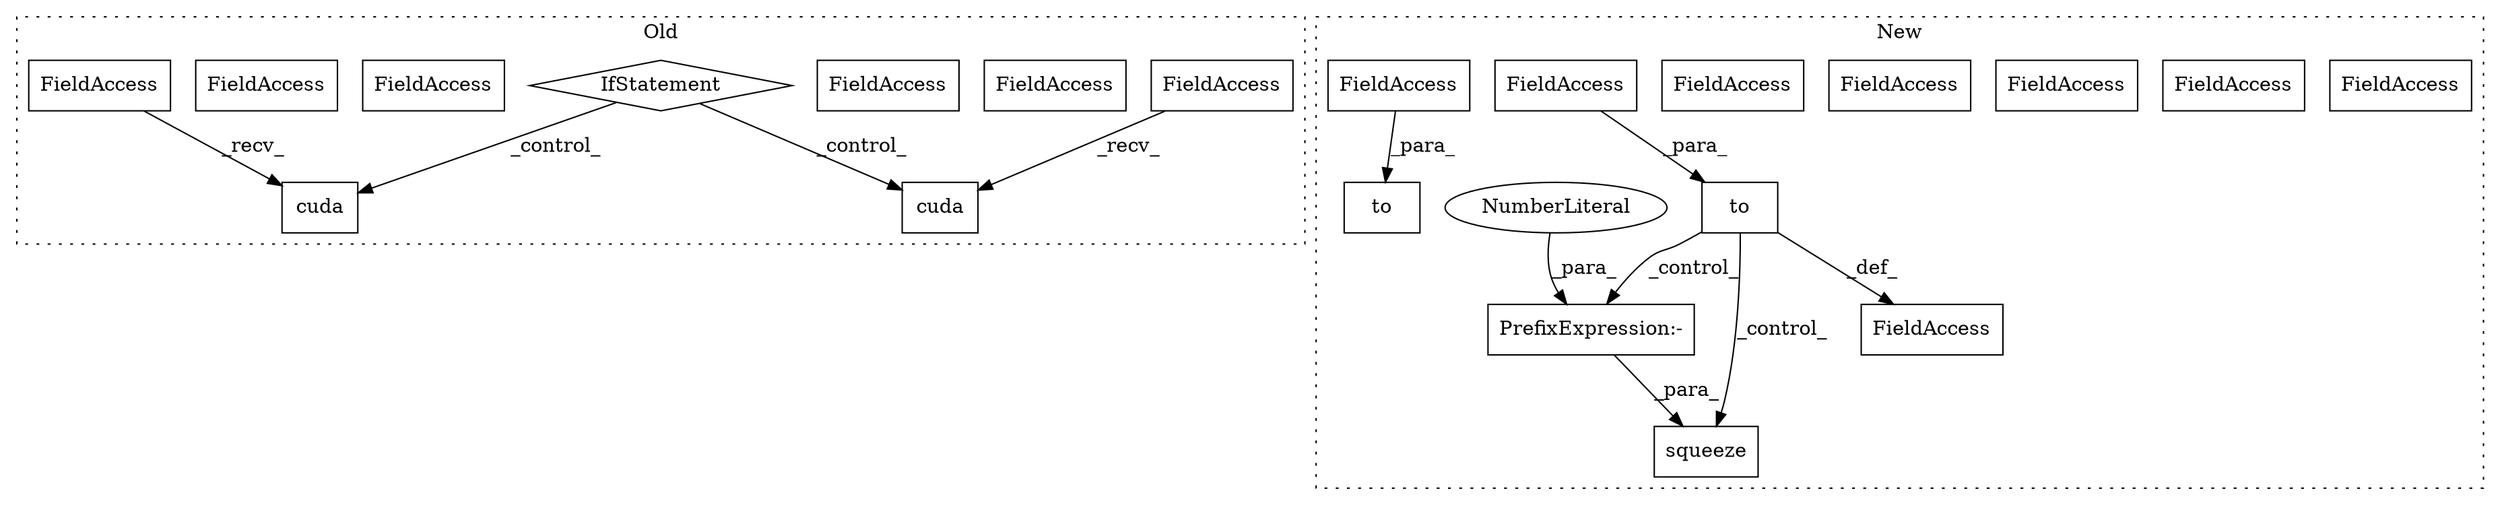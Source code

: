 digraph G {
subgraph cluster0 {
1 [label="cuda" a="32" s="2557" l="6" shape="box"];
3 [label="IfStatement" a="25" s="2500,2513" l="4,2" shape="diamond"];
6 [label="FieldAccess" a="22" s="3783" l="4" shape="box"];
7 [label="FieldAccess" a="22" s="4842" l="4" shape="box"];
8 [label="FieldAccess" a="22" s="2549" l="7" shape="box"];
11 [label="FieldAccess" a="22" s="2701" l="4" shape="box"];
16 [label="cuda" a="32" s="2533" l="6" shape="box"];
17 [label="FieldAccess" a="22" s="2525" l="7" shape="box"];
22 [label="FieldAccess" a="22" s="2525" l="7" shape="box"];
label = "Old";
style="dotted";
}
subgraph cluster1 {
2 [label="squeeze" a="32" s="5012,5022" l="8,1" shape="box"];
4 [label="PrefixExpression:-" a="38" s="5020" l="1" shape="box"];
5 [label="NumberLiteral" a="34" s="5021" l="1" shape="ellipse"];
9 [label="to" a="32" s="2487,2496" l="3,1" shape="box"];
10 [label="FieldAccess" a="22" s="2490" l="6" shape="box"];
12 [label="FieldAccess" a="22" s="2570" l="6" shape="box"];
13 [label="FieldAccess" a="22" s="4842" l="6" shape="box"];
14 [label="FieldAccess" a="22" s="2707" l="6" shape="box"];
15 [label="FieldAccess" a="22" s="3786" l="6" shape="box"];
18 [label="to" a="32" s="2567,2576" l="3,1" shape="box"];
19 [label="FieldAccess" a="22" s="2396" l="7" shape="box"];
20 [label="FieldAccess" a="22" s="2490" l="6" shape="box"];
21 [label="FieldAccess" a="22" s="2570" l="6" shape="box"];
label = "New";
style="dotted";
}
3 -> 16 [label="_control_"];
3 -> 1 [label="_control_"];
4 -> 2 [label="_para_"];
5 -> 4 [label="_para_"];
8 -> 1 [label="_recv_"];
9 -> 19 [label="_def_"];
9 -> 4 [label="_control_"];
9 -> 2 [label="_control_"];
20 -> 9 [label="_para_"];
21 -> 18 [label="_para_"];
22 -> 16 [label="_recv_"];
}